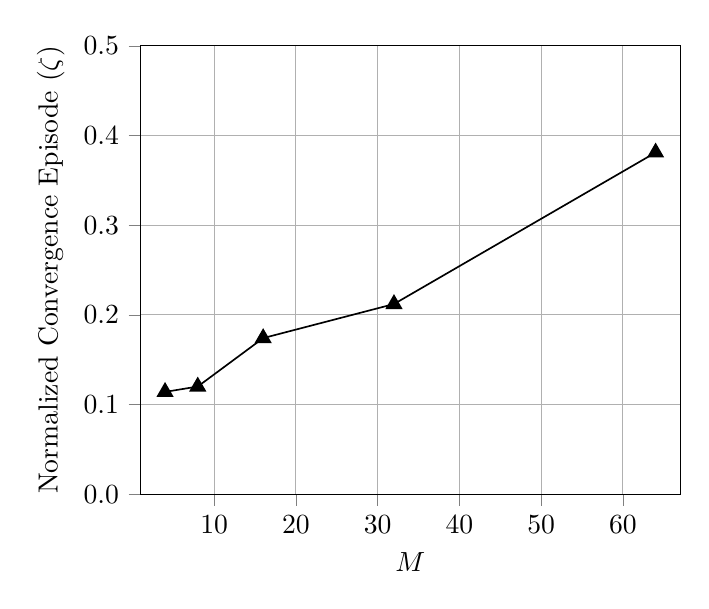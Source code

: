 % This file was created by matplotlib2tikz v0.6.18.
\begin{tikzpicture}

\begin{axis}[
tick align=outside,
tick pos=left,
x grid style={white!69.02!black},
xlabel={$M$},
xmajorgrids,
xmin=1, xmax=67,
xtick={0,10,20,30,40,50,60,70},
xticklabels={$0$,$10$,$20$,$30$,$40$,$50$,$60$,$70$},
y grid style={white!69.02!black},
ylabel={Normalized Convergence Episode ($\zeta$)},
ymajorgrids,
ymin=0, ymax=0.5,
ytick={0,0.1,0.2,0.3,0.4,0.5},
yticklabels={$0.0$,$0.1$,$0.2$,$0.3$,$0.4$,$0.5$}
]
\addplot [semithick, black, mark=triangle*, mark size=3, mark options={solid}, forget plot]
table [row sep=\\]{%
4	0.114 \\
8	0.12 \\
16	0.174 \\
32	0.212 \\
64	0.381 \\
};
\path [draw=black, fill opacity=0] (axis cs:0,0)
--(axis cs:0,0.5);

\path [draw=black, fill opacity=0] (axis cs:1,0)
--(axis cs:1,0.5);

\path [draw=black, fill opacity=0] (axis cs:1,0)
--(axis cs:67,0);

\path [draw=black, fill opacity=0] (axis cs:1,1)
--(axis cs:67,1);

\end{axis}

\end{tikzpicture}